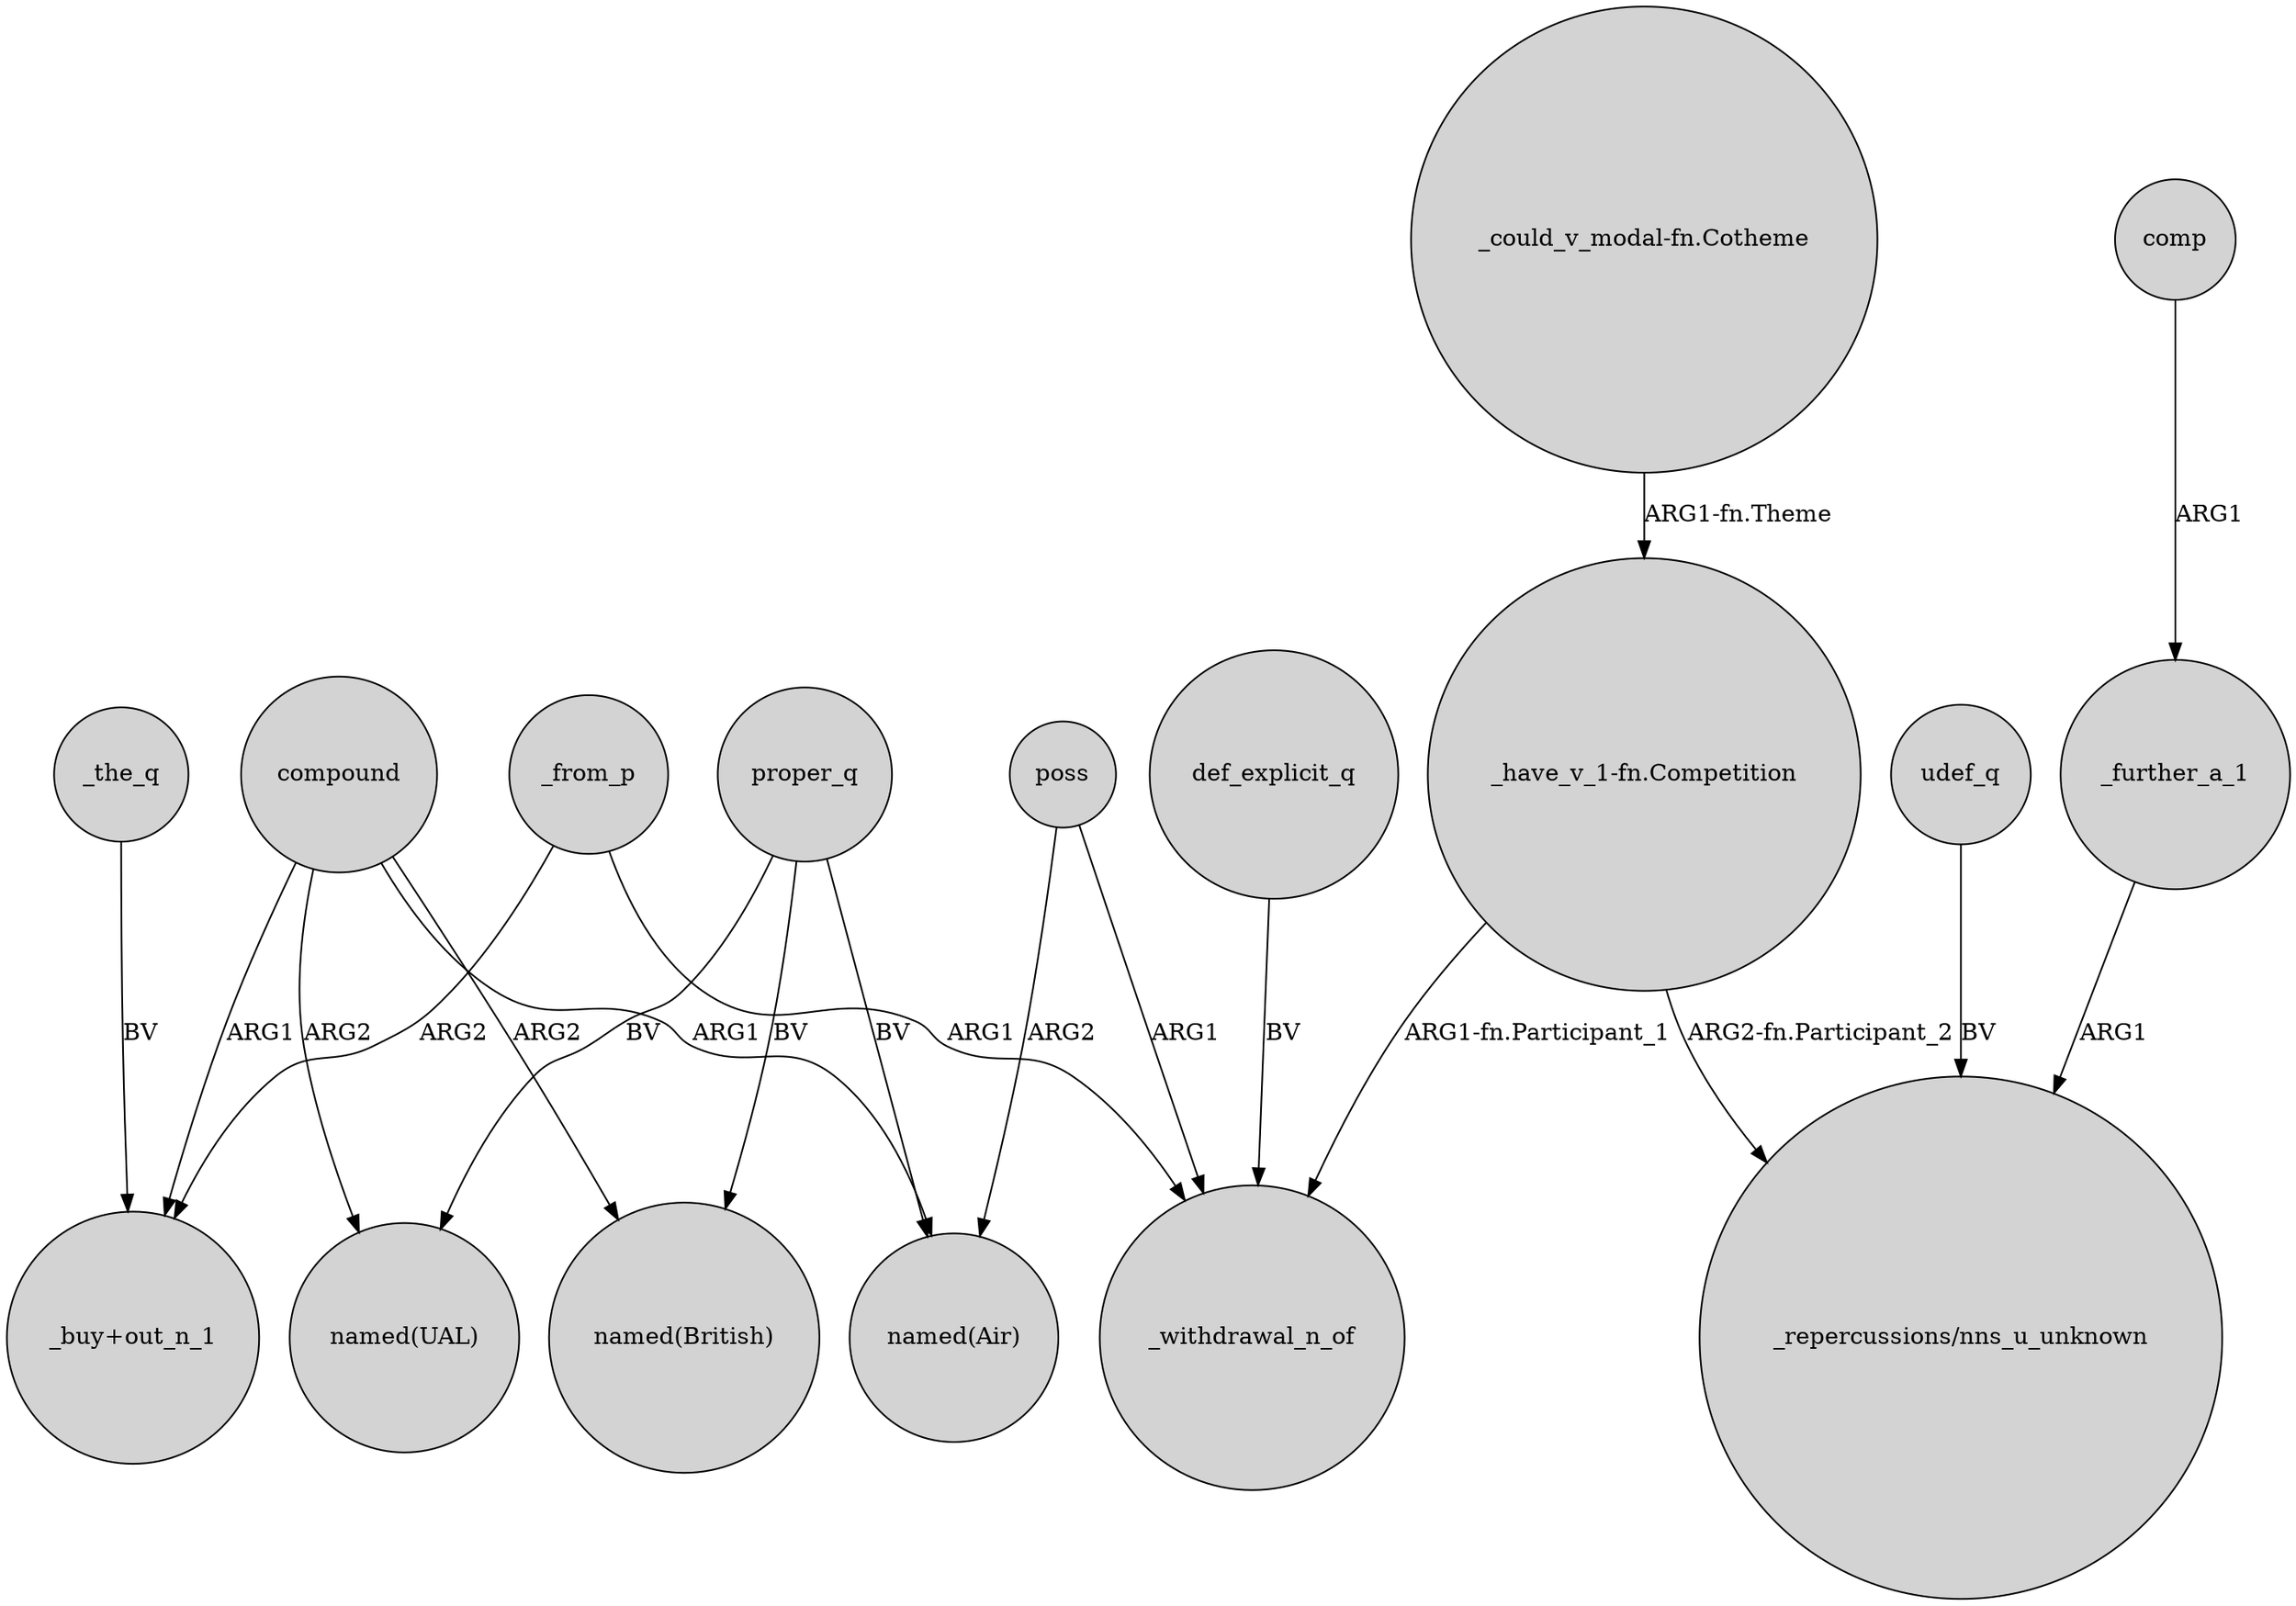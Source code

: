 digraph {
	node [shape=circle style=filled]
	poss -> _withdrawal_n_of [label=ARG1]
	proper_q -> "named(British)" [label=BV]
	_from_p -> "_buy+out_n_1" [label=ARG2]
	compound -> "named(Air)" [label=ARG1]
	udef_q -> "_repercussions/nns_u_unknown" [label=BV]
	proper_q -> "named(Air)" [label=BV]
	_further_a_1 -> "_repercussions/nns_u_unknown" [label=ARG1]
	proper_q -> "named(UAL)" [label=BV]
	"_could_v_modal-fn.Cotheme" -> "_have_v_1-fn.Competition" [label="ARG1-fn.Theme"]
	"_have_v_1-fn.Competition" -> _withdrawal_n_of [label="ARG1-fn.Participant_1"]
	"_have_v_1-fn.Competition" -> "_repercussions/nns_u_unknown" [label="ARG2-fn.Participant_2"]
	_from_p -> _withdrawal_n_of [label=ARG1]
	def_explicit_q -> _withdrawal_n_of [label=BV]
	compound -> "named(UAL)" [label=ARG2]
	compound -> "named(British)" [label=ARG2]
	comp -> _further_a_1 [label=ARG1]
	compound -> "_buy+out_n_1" [label=ARG1]
	poss -> "named(Air)" [label=ARG2]
	_the_q -> "_buy+out_n_1" [label=BV]
}

